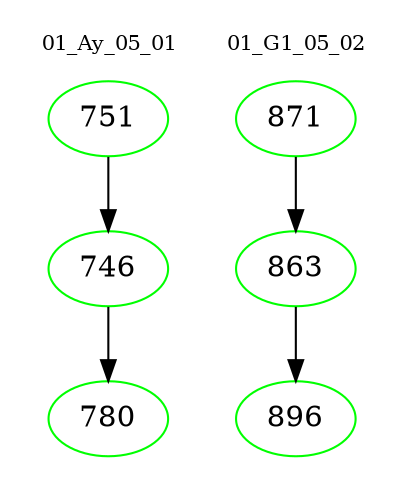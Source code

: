 digraph{
subgraph cluster_0 {
color = white
label = "01_Ay_05_01";
fontsize=10;
T0_751 [label="751", color="green"]
T0_751 -> T0_746 [color="black"]
T0_746 [label="746", color="green"]
T0_746 -> T0_780 [color="black"]
T0_780 [label="780", color="green"]
}
subgraph cluster_1 {
color = white
label = "01_G1_05_02";
fontsize=10;
T1_871 [label="871", color="green"]
T1_871 -> T1_863 [color="black"]
T1_863 [label="863", color="green"]
T1_863 -> T1_896 [color="black"]
T1_896 [label="896", color="green"]
}
}
